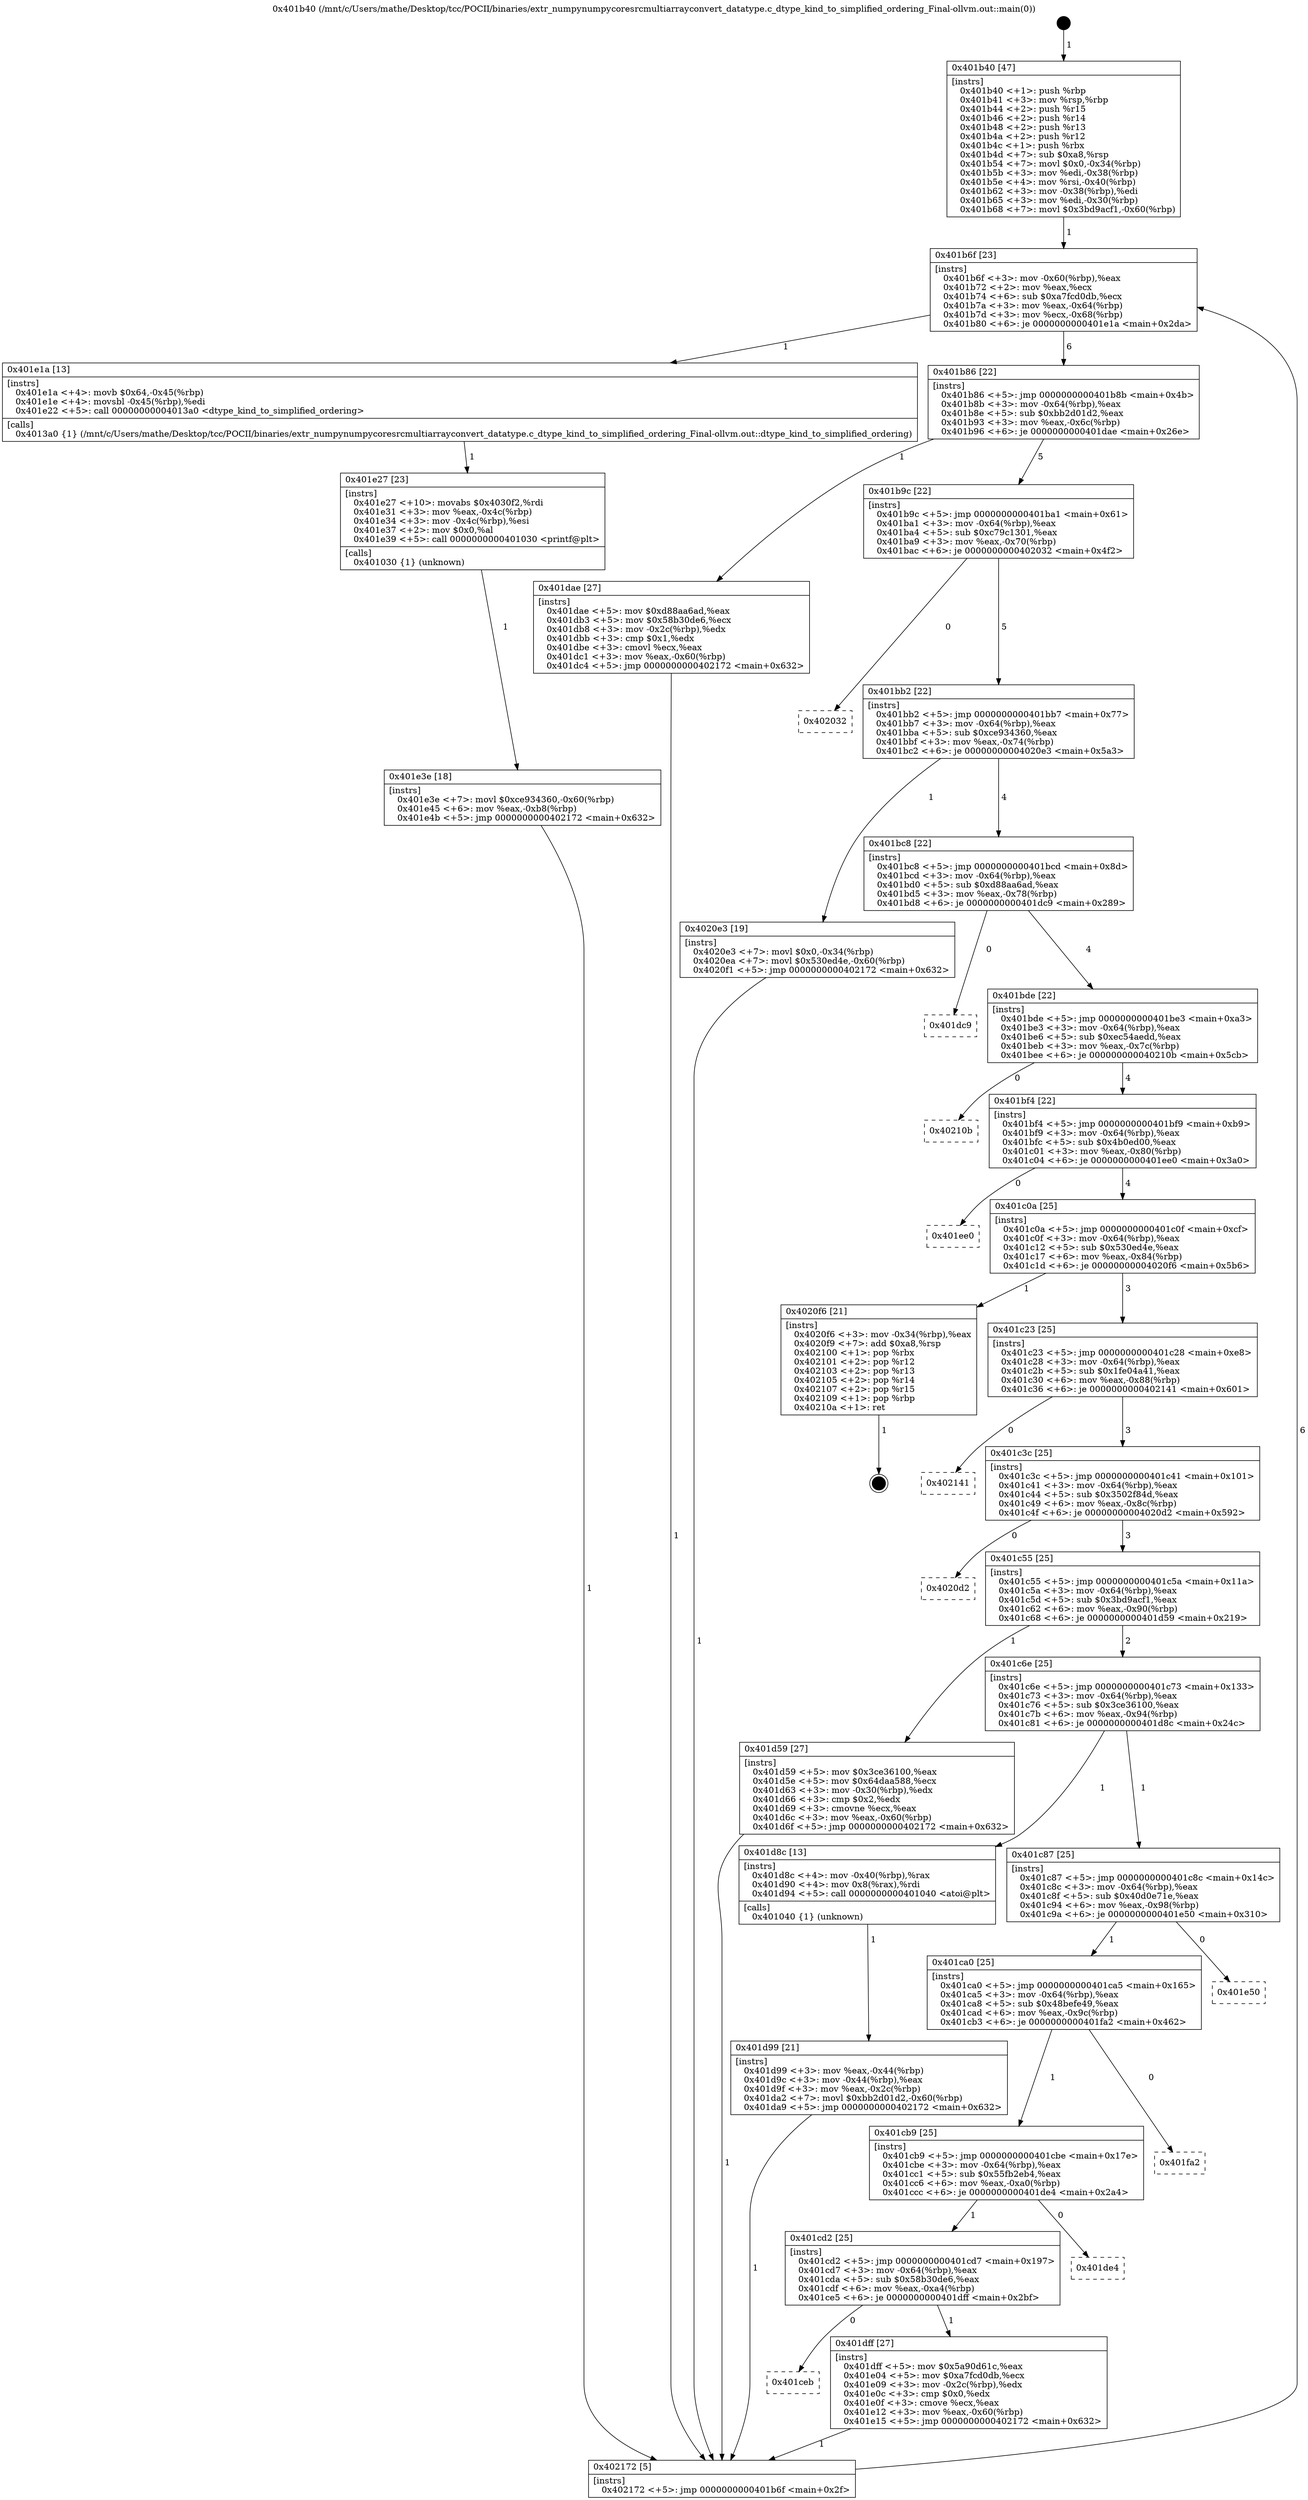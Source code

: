 digraph "0x401b40" {
  label = "0x401b40 (/mnt/c/Users/mathe/Desktop/tcc/POCII/binaries/extr_numpynumpycoresrcmultiarrayconvert_datatype.c_dtype_kind_to_simplified_ordering_Final-ollvm.out::main(0))"
  labelloc = "t"
  node[shape=record]

  Entry [label="",width=0.3,height=0.3,shape=circle,fillcolor=black,style=filled]
  "0x401b6f" [label="{
     0x401b6f [23]\l
     | [instrs]\l
     &nbsp;&nbsp;0x401b6f \<+3\>: mov -0x60(%rbp),%eax\l
     &nbsp;&nbsp;0x401b72 \<+2\>: mov %eax,%ecx\l
     &nbsp;&nbsp;0x401b74 \<+6\>: sub $0xa7fcd0db,%ecx\l
     &nbsp;&nbsp;0x401b7a \<+3\>: mov %eax,-0x64(%rbp)\l
     &nbsp;&nbsp;0x401b7d \<+3\>: mov %ecx,-0x68(%rbp)\l
     &nbsp;&nbsp;0x401b80 \<+6\>: je 0000000000401e1a \<main+0x2da\>\l
  }"]
  "0x401e1a" [label="{
     0x401e1a [13]\l
     | [instrs]\l
     &nbsp;&nbsp;0x401e1a \<+4\>: movb $0x64,-0x45(%rbp)\l
     &nbsp;&nbsp;0x401e1e \<+4\>: movsbl -0x45(%rbp),%edi\l
     &nbsp;&nbsp;0x401e22 \<+5\>: call 00000000004013a0 \<dtype_kind_to_simplified_ordering\>\l
     | [calls]\l
     &nbsp;&nbsp;0x4013a0 \{1\} (/mnt/c/Users/mathe/Desktop/tcc/POCII/binaries/extr_numpynumpycoresrcmultiarrayconvert_datatype.c_dtype_kind_to_simplified_ordering_Final-ollvm.out::dtype_kind_to_simplified_ordering)\l
  }"]
  "0x401b86" [label="{
     0x401b86 [22]\l
     | [instrs]\l
     &nbsp;&nbsp;0x401b86 \<+5\>: jmp 0000000000401b8b \<main+0x4b\>\l
     &nbsp;&nbsp;0x401b8b \<+3\>: mov -0x64(%rbp),%eax\l
     &nbsp;&nbsp;0x401b8e \<+5\>: sub $0xbb2d01d2,%eax\l
     &nbsp;&nbsp;0x401b93 \<+3\>: mov %eax,-0x6c(%rbp)\l
     &nbsp;&nbsp;0x401b96 \<+6\>: je 0000000000401dae \<main+0x26e\>\l
  }"]
  Exit [label="",width=0.3,height=0.3,shape=circle,fillcolor=black,style=filled,peripheries=2]
  "0x401dae" [label="{
     0x401dae [27]\l
     | [instrs]\l
     &nbsp;&nbsp;0x401dae \<+5\>: mov $0xd88aa6ad,%eax\l
     &nbsp;&nbsp;0x401db3 \<+5\>: mov $0x58b30de6,%ecx\l
     &nbsp;&nbsp;0x401db8 \<+3\>: mov -0x2c(%rbp),%edx\l
     &nbsp;&nbsp;0x401dbb \<+3\>: cmp $0x1,%edx\l
     &nbsp;&nbsp;0x401dbe \<+3\>: cmovl %ecx,%eax\l
     &nbsp;&nbsp;0x401dc1 \<+3\>: mov %eax,-0x60(%rbp)\l
     &nbsp;&nbsp;0x401dc4 \<+5\>: jmp 0000000000402172 \<main+0x632\>\l
  }"]
  "0x401b9c" [label="{
     0x401b9c [22]\l
     | [instrs]\l
     &nbsp;&nbsp;0x401b9c \<+5\>: jmp 0000000000401ba1 \<main+0x61\>\l
     &nbsp;&nbsp;0x401ba1 \<+3\>: mov -0x64(%rbp),%eax\l
     &nbsp;&nbsp;0x401ba4 \<+5\>: sub $0xc79c1301,%eax\l
     &nbsp;&nbsp;0x401ba9 \<+3\>: mov %eax,-0x70(%rbp)\l
     &nbsp;&nbsp;0x401bac \<+6\>: je 0000000000402032 \<main+0x4f2\>\l
  }"]
  "0x401e3e" [label="{
     0x401e3e [18]\l
     | [instrs]\l
     &nbsp;&nbsp;0x401e3e \<+7\>: movl $0xce934360,-0x60(%rbp)\l
     &nbsp;&nbsp;0x401e45 \<+6\>: mov %eax,-0xb8(%rbp)\l
     &nbsp;&nbsp;0x401e4b \<+5\>: jmp 0000000000402172 \<main+0x632\>\l
  }"]
  "0x402032" [label="{
     0x402032\l
  }", style=dashed]
  "0x401bb2" [label="{
     0x401bb2 [22]\l
     | [instrs]\l
     &nbsp;&nbsp;0x401bb2 \<+5\>: jmp 0000000000401bb7 \<main+0x77\>\l
     &nbsp;&nbsp;0x401bb7 \<+3\>: mov -0x64(%rbp),%eax\l
     &nbsp;&nbsp;0x401bba \<+5\>: sub $0xce934360,%eax\l
     &nbsp;&nbsp;0x401bbf \<+3\>: mov %eax,-0x74(%rbp)\l
     &nbsp;&nbsp;0x401bc2 \<+6\>: je 00000000004020e3 \<main+0x5a3\>\l
  }"]
  "0x401e27" [label="{
     0x401e27 [23]\l
     | [instrs]\l
     &nbsp;&nbsp;0x401e27 \<+10\>: movabs $0x4030f2,%rdi\l
     &nbsp;&nbsp;0x401e31 \<+3\>: mov %eax,-0x4c(%rbp)\l
     &nbsp;&nbsp;0x401e34 \<+3\>: mov -0x4c(%rbp),%esi\l
     &nbsp;&nbsp;0x401e37 \<+2\>: mov $0x0,%al\l
     &nbsp;&nbsp;0x401e39 \<+5\>: call 0000000000401030 \<printf@plt\>\l
     | [calls]\l
     &nbsp;&nbsp;0x401030 \{1\} (unknown)\l
  }"]
  "0x4020e3" [label="{
     0x4020e3 [19]\l
     | [instrs]\l
     &nbsp;&nbsp;0x4020e3 \<+7\>: movl $0x0,-0x34(%rbp)\l
     &nbsp;&nbsp;0x4020ea \<+7\>: movl $0x530ed4e,-0x60(%rbp)\l
     &nbsp;&nbsp;0x4020f1 \<+5\>: jmp 0000000000402172 \<main+0x632\>\l
  }"]
  "0x401bc8" [label="{
     0x401bc8 [22]\l
     | [instrs]\l
     &nbsp;&nbsp;0x401bc8 \<+5\>: jmp 0000000000401bcd \<main+0x8d\>\l
     &nbsp;&nbsp;0x401bcd \<+3\>: mov -0x64(%rbp),%eax\l
     &nbsp;&nbsp;0x401bd0 \<+5\>: sub $0xd88aa6ad,%eax\l
     &nbsp;&nbsp;0x401bd5 \<+3\>: mov %eax,-0x78(%rbp)\l
     &nbsp;&nbsp;0x401bd8 \<+6\>: je 0000000000401dc9 \<main+0x289\>\l
  }"]
  "0x401ceb" [label="{
     0x401ceb\l
  }", style=dashed]
  "0x401dc9" [label="{
     0x401dc9\l
  }", style=dashed]
  "0x401bde" [label="{
     0x401bde [22]\l
     | [instrs]\l
     &nbsp;&nbsp;0x401bde \<+5\>: jmp 0000000000401be3 \<main+0xa3\>\l
     &nbsp;&nbsp;0x401be3 \<+3\>: mov -0x64(%rbp),%eax\l
     &nbsp;&nbsp;0x401be6 \<+5\>: sub $0xec54aedd,%eax\l
     &nbsp;&nbsp;0x401beb \<+3\>: mov %eax,-0x7c(%rbp)\l
     &nbsp;&nbsp;0x401bee \<+6\>: je 000000000040210b \<main+0x5cb\>\l
  }"]
  "0x401dff" [label="{
     0x401dff [27]\l
     | [instrs]\l
     &nbsp;&nbsp;0x401dff \<+5\>: mov $0x5a90d61c,%eax\l
     &nbsp;&nbsp;0x401e04 \<+5\>: mov $0xa7fcd0db,%ecx\l
     &nbsp;&nbsp;0x401e09 \<+3\>: mov -0x2c(%rbp),%edx\l
     &nbsp;&nbsp;0x401e0c \<+3\>: cmp $0x0,%edx\l
     &nbsp;&nbsp;0x401e0f \<+3\>: cmove %ecx,%eax\l
     &nbsp;&nbsp;0x401e12 \<+3\>: mov %eax,-0x60(%rbp)\l
     &nbsp;&nbsp;0x401e15 \<+5\>: jmp 0000000000402172 \<main+0x632\>\l
  }"]
  "0x40210b" [label="{
     0x40210b\l
  }", style=dashed]
  "0x401bf4" [label="{
     0x401bf4 [22]\l
     | [instrs]\l
     &nbsp;&nbsp;0x401bf4 \<+5\>: jmp 0000000000401bf9 \<main+0xb9\>\l
     &nbsp;&nbsp;0x401bf9 \<+3\>: mov -0x64(%rbp),%eax\l
     &nbsp;&nbsp;0x401bfc \<+5\>: sub $0x4b0ed00,%eax\l
     &nbsp;&nbsp;0x401c01 \<+3\>: mov %eax,-0x80(%rbp)\l
     &nbsp;&nbsp;0x401c04 \<+6\>: je 0000000000401ee0 \<main+0x3a0\>\l
  }"]
  "0x401cd2" [label="{
     0x401cd2 [25]\l
     | [instrs]\l
     &nbsp;&nbsp;0x401cd2 \<+5\>: jmp 0000000000401cd7 \<main+0x197\>\l
     &nbsp;&nbsp;0x401cd7 \<+3\>: mov -0x64(%rbp),%eax\l
     &nbsp;&nbsp;0x401cda \<+5\>: sub $0x58b30de6,%eax\l
     &nbsp;&nbsp;0x401cdf \<+6\>: mov %eax,-0xa4(%rbp)\l
     &nbsp;&nbsp;0x401ce5 \<+6\>: je 0000000000401dff \<main+0x2bf\>\l
  }"]
  "0x401ee0" [label="{
     0x401ee0\l
  }", style=dashed]
  "0x401c0a" [label="{
     0x401c0a [25]\l
     | [instrs]\l
     &nbsp;&nbsp;0x401c0a \<+5\>: jmp 0000000000401c0f \<main+0xcf\>\l
     &nbsp;&nbsp;0x401c0f \<+3\>: mov -0x64(%rbp),%eax\l
     &nbsp;&nbsp;0x401c12 \<+5\>: sub $0x530ed4e,%eax\l
     &nbsp;&nbsp;0x401c17 \<+6\>: mov %eax,-0x84(%rbp)\l
     &nbsp;&nbsp;0x401c1d \<+6\>: je 00000000004020f6 \<main+0x5b6\>\l
  }"]
  "0x401de4" [label="{
     0x401de4\l
  }", style=dashed]
  "0x4020f6" [label="{
     0x4020f6 [21]\l
     | [instrs]\l
     &nbsp;&nbsp;0x4020f6 \<+3\>: mov -0x34(%rbp),%eax\l
     &nbsp;&nbsp;0x4020f9 \<+7\>: add $0xa8,%rsp\l
     &nbsp;&nbsp;0x402100 \<+1\>: pop %rbx\l
     &nbsp;&nbsp;0x402101 \<+2\>: pop %r12\l
     &nbsp;&nbsp;0x402103 \<+2\>: pop %r13\l
     &nbsp;&nbsp;0x402105 \<+2\>: pop %r14\l
     &nbsp;&nbsp;0x402107 \<+2\>: pop %r15\l
     &nbsp;&nbsp;0x402109 \<+1\>: pop %rbp\l
     &nbsp;&nbsp;0x40210a \<+1\>: ret\l
  }"]
  "0x401c23" [label="{
     0x401c23 [25]\l
     | [instrs]\l
     &nbsp;&nbsp;0x401c23 \<+5\>: jmp 0000000000401c28 \<main+0xe8\>\l
     &nbsp;&nbsp;0x401c28 \<+3\>: mov -0x64(%rbp),%eax\l
     &nbsp;&nbsp;0x401c2b \<+5\>: sub $0x1fe04a41,%eax\l
     &nbsp;&nbsp;0x401c30 \<+6\>: mov %eax,-0x88(%rbp)\l
     &nbsp;&nbsp;0x401c36 \<+6\>: je 0000000000402141 \<main+0x601\>\l
  }"]
  "0x401cb9" [label="{
     0x401cb9 [25]\l
     | [instrs]\l
     &nbsp;&nbsp;0x401cb9 \<+5\>: jmp 0000000000401cbe \<main+0x17e\>\l
     &nbsp;&nbsp;0x401cbe \<+3\>: mov -0x64(%rbp),%eax\l
     &nbsp;&nbsp;0x401cc1 \<+5\>: sub $0x55fb2eb4,%eax\l
     &nbsp;&nbsp;0x401cc6 \<+6\>: mov %eax,-0xa0(%rbp)\l
     &nbsp;&nbsp;0x401ccc \<+6\>: je 0000000000401de4 \<main+0x2a4\>\l
  }"]
  "0x402141" [label="{
     0x402141\l
  }", style=dashed]
  "0x401c3c" [label="{
     0x401c3c [25]\l
     | [instrs]\l
     &nbsp;&nbsp;0x401c3c \<+5\>: jmp 0000000000401c41 \<main+0x101\>\l
     &nbsp;&nbsp;0x401c41 \<+3\>: mov -0x64(%rbp),%eax\l
     &nbsp;&nbsp;0x401c44 \<+5\>: sub $0x3502f84d,%eax\l
     &nbsp;&nbsp;0x401c49 \<+6\>: mov %eax,-0x8c(%rbp)\l
     &nbsp;&nbsp;0x401c4f \<+6\>: je 00000000004020d2 \<main+0x592\>\l
  }"]
  "0x401fa2" [label="{
     0x401fa2\l
  }", style=dashed]
  "0x4020d2" [label="{
     0x4020d2\l
  }", style=dashed]
  "0x401c55" [label="{
     0x401c55 [25]\l
     | [instrs]\l
     &nbsp;&nbsp;0x401c55 \<+5\>: jmp 0000000000401c5a \<main+0x11a\>\l
     &nbsp;&nbsp;0x401c5a \<+3\>: mov -0x64(%rbp),%eax\l
     &nbsp;&nbsp;0x401c5d \<+5\>: sub $0x3bd9acf1,%eax\l
     &nbsp;&nbsp;0x401c62 \<+6\>: mov %eax,-0x90(%rbp)\l
     &nbsp;&nbsp;0x401c68 \<+6\>: je 0000000000401d59 \<main+0x219\>\l
  }"]
  "0x401ca0" [label="{
     0x401ca0 [25]\l
     | [instrs]\l
     &nbsp;&nbsp;0x401ca0 \<+5\>: jmp 0000000000401ca5 \<main+0x165\>\l
     &nbsp;&nbsp;0x401ca5 \<+3\>: mov -0x64(%rbp),%eax\l
     &nbsp;&nbsp;0x401ca8 \<+5\>: sub $0x48befe49,%eax\l
     &nbsp;&nbsp;0x401cad \<+6\>: mov %eax,-0x9c(%rbp)\l
     &nbsp;&nbsp;0x401cb3 \<+6\>: je 0000000000401fa2 \<main+0x462\>\l
  }"]
  "0x401d59" [label="{
     0x401d59 [27]\l
     | [instrs]\l
     &nbsp;&nbsp;0x401d59 \<+5\>: mov $0x3ce36100,%eax\l
     &nbsp;&nbsp;0x401d5e \<+5\>: mov $0x64daa588,%ecx\l
     &nbsp;&nbsp;0x401d63 \<+3\>: mov -0x30(%rbp),%edx\l
     &nbsp;&nbsp;0x401d66 \<+3\>: cmp $0x2,%edx\l
     &nbsp;&nbsp;0x401d69 \<+3\>: cmovne %ecx,%eax\l
     &nbsp;&nbsp;0x401d6c \<+3\>: mov %eax,-0x60(%rbp)\l
     &nbsp;&nbsp;0x401d6f \<+5\>: jmp 0000000000402172 \<main+0x632\>\l
  }"]
  "0x401c6e" [label="{
     0x401c6e [25]\l
     | [instrs]\l
     &nbsp;&nbsp;0x401c6e \<+5\>: jmp 0000000000401c73 \<main+0x133\>\l
     &nbsp;&nbsp;0x401c73 \<+3\>: mov -0x64(%rbp),%eax\l
     &nbsp;&nbsp;0x401c76 \<+5\>: sub $0x3ce36100,%eax\l
     &nbsp;&nbsp;0x401c7b \<+6\>: mov %eax,-0x94(%rbp)\l
     &nbsp;&nbsp;0x401c81 \<+6\>: je 0000000000401d8c \<main+0x24c\>\l
  }"]
  "0x402172" [label="{
     0x402172 [5]\l
     | [instrs]\l
     &nbsp;&nbsp;0x402172 \<+5\>: jmp 0000000000401b6f \<main+0x2f\>\l
  }"]
  "0x401b40" [label="{
     0x401b40 [47]\l
     | [instrs]\l
     &nbsp;&nbsp;0x401b40 \<+1\>: push %rbp\l
     &nbsp;&nbsp;0x401b41 \<+3\>: mov %rsp,%rbp\l
     &nbsp;&nbsp;0x401b44 \<+2\>: push %r15\l
     &nbsp;&nbsp;0x401b46 \<+2\>: push %r14\l
     &nbsp;&nbsp;0x401b48 \<+2\>: push %r13\l
     &nbsp;&nbsp;0x401b4a \<+2\>: push %r12\l
     &nbsp;&nbsp;0x401b4c \<+1\>: push %rbx\l
     &nbsp;&nbsp;0x401b4d \<+7\>: sub $0xa8,%rsp\l
     &nbsp;&nbsp;0x401b54 \<+7\>: movl $0x0,-0x34(%rbp)\l
     &nbsp;&nbsp;0x401b5b \<+3\>: mov %edi,-0x38(%rbp)\l
     &nbsp;&nbsp;0x401b5e \<+4\>: mov %rsi,-0x40(%rbp)\l
     &nbsp;&nbsp;0x401b62 \<+3\>: mov -0x38(%rbp),%edi\l
     &nbsp;&nbsp;0x401b65 \<+3\>: mov %edi,-0x30(%rbp)\l
     &nbsp;&nbsp;0x401b68 \<+7\>: movl $0x3bd9acf1,-0x60(%rbp)\l
  }"]
  "0x401e50" [label="{
     0x401e50\l
  }", style=dashed]
  "0x401d8c" [label="{
     0x401d8c [13]\l
     | [instrs]\l
     &nbsp;&nbsp;0x401d8c \<+4\>: mov -0x40(%rbp),%rax\l
     &nbsp;&nbsp;0x401d90 \<+4\>: mov 0x8(%rax),%rdi\l
     &nbsp;&nbsp;0x401d94 \<+5\>: call 0000000000401040 \<atoi@plt\>\l
     | [calls]\l
     &nbsp;&nbsp;0x401040 \{1\} (unknown)\l
  }"]
  "0x401c87" [label="{
     0x401c87 [25]\l
     | [instrs]\l
     &nbsp;&nbsp;0x401c87 \<+5\>: jmp 0000000000401c8c \<main+0x14c\>\l
     &nbsp;&nbsp;0x401c8c \<+3\>: mov -0x64(%rbp),%eax\l
     &nbsp;&nbsp;0x401c8f \<+5\>: sub $0x40d0e71e,%eax\l
     &nbsp;&nbsp;0x401c94 \<+6\>: mov %eax,-0x98(%rbp)\l
     &nbsp;&nbsp;0x401c9a \<+6\>: je 0000000000401e50 \<main+0x310\>\l
  }"]
  "0x401d99" [label="{
     0x401d99 [21]\l
     | [instrs]\l
     &nbsp;&nbsp;0x401d99 \<+3\>: mov %eax,-0x44(%rbp)\l
     &nbsp;&nbsp;0x401d9c \<+3\>: mov -0x44(%rbp),%eax\l
     &nbsp;&nbsp;0x401d9f \<+3\>: mov %eax,-0x2c(%rbp)\l
     &nbsp;&nbsp;0x401da2 \<+7\>: movl $0xbb2d01d2,-0x60(%rbp)\l
     &nbsp;&nbsp;0x401da9 \<+5\>: jmp 0000000000402172 \<main+0x632\>\l
  }"]
  Entry -> "0x401b40" [label=" 1"]
  "0x401b6f" -> "0x401e1a" [label=" 1"]
  "0x401b6f" -> "0x401b86" [label=" 6"]
  "0x4020f6" -> Exit [label=" 1"]
  "0x401b86" -> "0x401dae" [label=" 1"]
  "0x401b86" -> "0x401b9c" [label=" 5"]
  "0x4020e3" -> "0x402172" [label=" 1"]
  "0x401b9c" -> "0x402032" [label=" 0"]
  "0x401b9c" -> "0x401bb2" [label=" 5"]
  "0x401e3e" -> "0x402172" [label=" 1"]
  "0x401bb2" -> "0x4020e3" [label=" 1"]
  "0x401bb2" -> "0x401bc8" [label=" 4"]
  "0x401e27" -> "0x401e3e" [label=" 1"]
  "0x401bc8" -> "0x401dc9" [label=" 0"]
  "0x401bc8" -> "0x401bde" [label=" 4"]
  "0x401e1a" -> "0x401e27" [label=" 1"]
  "0x401bde" -> "0x40210b" [label=" 0"]
  "0x401bde" -> "0x401bf4" [label=" 4"]
  "0x401dff" -> "0x402172" [label=" 1"]
  "0x401bf4" -> "0x401ee0" [label=" 0"]
  "0x401bf4" -> "0x401c0a" [label=" 4"]
  "0x401cd2" -> "0x401dff" [label=" 1"]
  "0x401c0a" -> "0x4020f6" [label=" 1"]
  "0x401c0a" -> "0x401c23" [label=" 3"]
  "0x401cd2" -> "0x401ceb" [label=" 0"]
  "0x401c23" -> "0x402141" [label=" 0"]
  "0x401c23" -> "0x401c3c" [label=" 3"]
  "0x401cb9" -> "0x401de4" [label=" 0"]
  "0x401c3c" -> "0x4020d2" [label=" 0"]
  "0x401c3c" -> "0x401c55" [label=" 3"]
  "0x401cb9" -> "0x401cd2" [label=" 1"]
  "0x401c55" -> "0x401d59" [label=" 1"]
  "0x401c55" -> "0x401c6e" [label=" 2"]
  "0x401d59" -> "0x402172" [label=" 1"]
  "0x401b40" -> "0x401b6f" [label=" 1"]
  "0x402172" -> "0x401b6f" [label=" 6"]
  "0x401ca0" -> "0x401fa2" [label=" 0"]
  "0x401c6e" -> "0x401d8c" [label=" 1"]
  "0x401c6e" -> "0x401c87" [label=" 1"]
  "0x401d8c" -> "0x401d99" [label=" 1"]
  "0x401d99" -> "0x402172" [label=" 1"]
  "0x401dae" -> "0x402172" [label=" 1"]
  "0x401ca0" -> "0x401cb9" [label=" 1"]
  "0x401c87" -> "0x401e50" [label=" 0"]
  "0x401c87" -> "0x401ca0" [label=" 1"]
}
